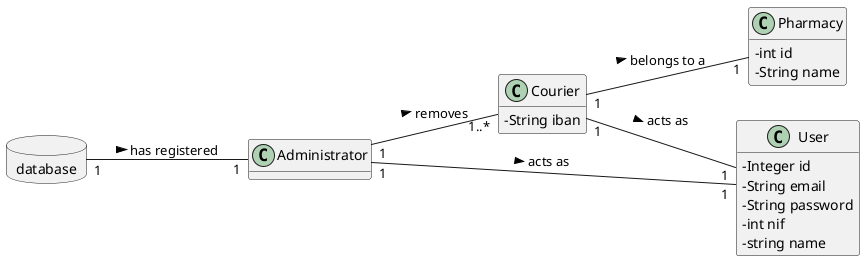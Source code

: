@startuml
skinparam classAttributeIconSize 0
hide methods
left to right direction

database database {
}

class Courier {
      -String iban
}

class Administrator {
}

class User{
  -Integer id
  -String email
  -String password
  -int nif
  -string name
}

class Pharmacy{
-   int id
-   String name
}

database "1" -- "1" Administrator : has registered >
Administrator "1" -- "1..*" Courier : removes >
Courier "1" -- "1" User: acts as  >
Courier "1" -- "1" Pharmacy: belongs to a  >
Administrator "1" -- "1" User: acts as  >
@enduml


